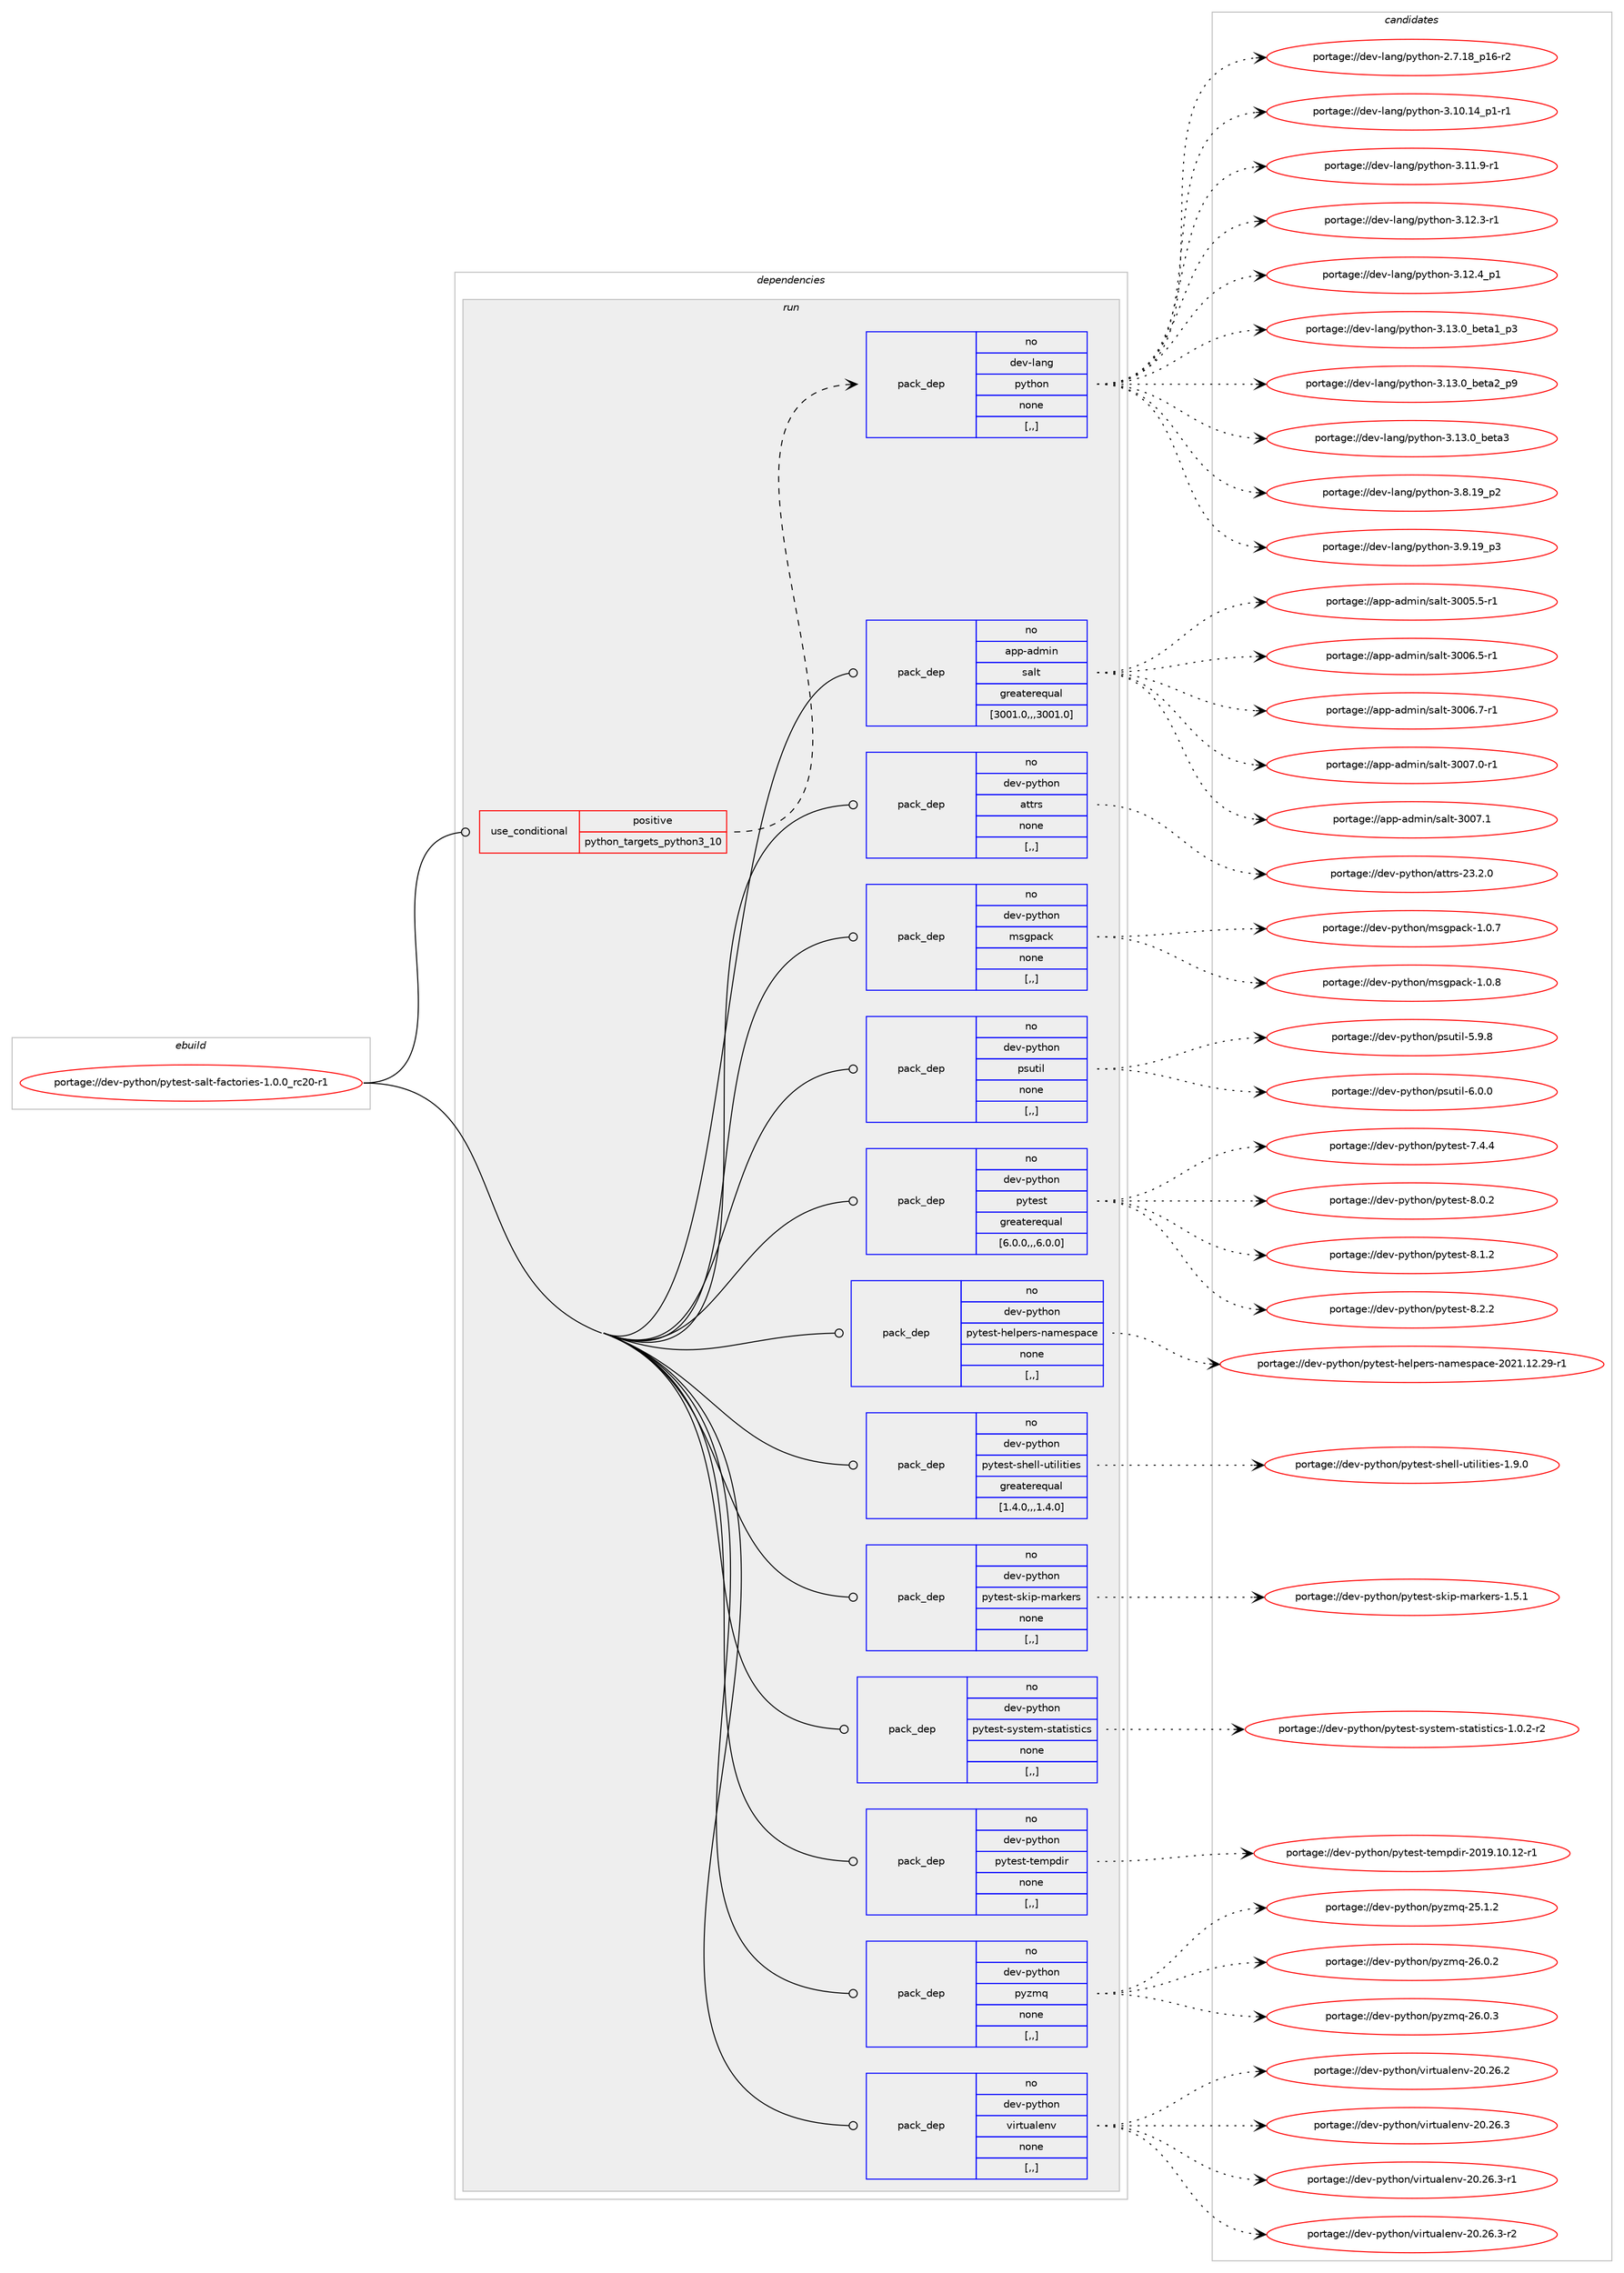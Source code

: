 digraph prolog {

# *************
# Graph options
# *************

newrank=true;
concentrate=true;
compound=true;
graph [rankdir=LR,fontname=Helvetica,fontsize=10,ranksep=1.5];#, ranksep=2.5, nodesep=0.2];
edge  [arrowhead=vee];
node  [fontname=Helvetica,fontsize=10];

# **********
# The ebuild
# **********

subgraph cluster_leftcol {
color=gray;
rank=same;
label=<<i>ebuild</i>>;
id [label="portage://dev-python/pytest-salt-factories-1.0.0_rc20-r1", color=red, width=4, href="../dev-python/pytest-salt-factories-1.0.0_rc20-r1.svg"];
}

# ****************
# The dependencies
# ****************

subgraph cluster_midcol {
color=gray;
label=<<i>dependencies</i>>;
subgraph cluster_compile {
fillcolor="#eeeeee";
style=filled;
label=<<i>compile</i>>;
}
subgraph cluster_compileandrun {
fillcolor="#eeeeee";
style=filled;
label=<<i>compile and run</i>>;
}
subgraph cluster_run {
fillcolor="#eeeeee";
style=filled;
label=<<i>run</i>>;
subgraph cond36830 {
dependency155381 [label=<<TABLE BORDER="0" CELLBORDER="1" CELLSPACING="0" CELLPADDING="4"><TR><TD ROWSPAN="3" CELLPADDING="10">use_conditional</TD></TR><TR><TD>positive</TD></TR><TR><TD>python_targets_python3_10</TD></TR></TABLE>>, shape=none, color=red];
subgraph pack117316 {
dependency155382 [label=<<TABLE BORDER="0" CELLBORDER="1" CELLSPACING="0" CELLPADDING="4" WIDTH="220"><TR><TD ROWSPAN="6" CELLPADDING="30">pack_dep</TD></TR><TR><TD WIDTH="110">no</TD></TR><TR><TD>dev-lang</TD></TR><TR><TD>python</TD></TR><TR><TD>none</TD></TR><TR><TD>[,,]</TD></TR></TABLE>>, shape=none, color=blue];
}
dependency155381:e -> dependency155382:w [weight=20,style="dashed",arrowhead="vee"];
}
id:e -> dependency155381:w [weight=20,style="solid",arrowhead="odot"];
subgraph pack117317 {
dependency155383 [label=<<TABLE BORDER="0" CELLBORDER="1" CELLSPACING="0" CELLPADDING="4" WIDTH="220"><TR><TD ROWSPAN="6" CELLPADDING="30">pack_dep</TD></TR><TR><TD WIDTH="110">no</TD></TR><TR><TD>app-admin</TD></TR><TR><TD>salt</TD></TR><TR><TD>greaterequal</TD></TR><TR><TD>[3001.0,,,3001.0]</TD></TR></TABLE>>, shape=none, color=blue];
}
id:e -> dependency155383:w [weight=20,style="solid",arrowhead="odot"];
subgraph pack117318 {
dependency155384 [label=<<TABLE BORDER="0" CELLBORDER="1" CELLSPACING="0" CELLPADDING="4" WIDTH="220"><TR><TD ROWSPAN="6" CELLPADDING="30">pack_dep</TD></TR><TR><TD WIDTH="110">no</TD></TR><TR><TD>dev-python</TD></TR><TR><TD>attrs</TD></TR><TR><TD>none</TD></TR><TR><TD>[,,]</TD></TR></TABLE>>, shape=none, color=blue];
}
id:e -> dependency155384:w [weight=20,style="solid",arrowhead="odot"];
subgraph pack117319 {
dependency155385 [label=<<TABLE BORDER="0" CELLBORDER="1" CELLSPACING="0" CELLPADDING="4" WIDTH="220"><TR><TD ROWSPAN="6" CELLPADDING="30">pack_dep</TD></TR><TR><TD WIDTH="110">no</TD></TR><TR><TD>dev-python</TD></TR><TR><TD>msgpack</TD></TR><TR><TD>none</TD></TR><TR><TD>[,,]</TD></TR></TABLE>>, shape=none, color=blue];
}
id:e -> dependency155385:w [weight=20,style="solid",arrowhead="odot"];
subgraph pack117320 {
dependency155386 [label=<<TABLE BORDER="0" CELLBORDER="1" CELLSPACING="0" CELLPADDING="4" WIDTH="220"><TR><TD ROWSPAN="6" CELLPADDING="30">pack_dep</TD></TR><TR><TD WIDTH="110">no</TD></TR><TR><TD>dev-python</TD></TR><TR><TD>psutil</TD></TR><TR><TD>none</TD></TR><TR><TD>[,,]</TD></TR></TABLE>>, shape=none, color=blue];
}
id:e -> dependency155386:w [weight=20,style="solid",arrowhead="odot"];
subgraph pack117321 {
dependency155387 [label=<<TABLE BORDER="0" CELLBORDER="1" CELLSPACING="0" CELLPADDING="4" WIDTH="220"><TR><TD ROWSPAN="6" CELLPADDING="30">pack_dep</TD></TR><TR><TD WIDTH="110">no</TD></TR><TR><TD>dev-python</TD></TR><TR><TD>pytest</TD></TR><TR><TD>greaterequal</TD></TR><TR><TD>[6.0.0,,,6.0.0]</TD></TR></TABLE>>, shape=none, color=blue];
}
id:e -> dependency155387:w [weight=20,style="solid",arrowhead="odot"];
subgraph pack117322 {
dependency155388 [label=<<TABLE BORDER="0" CELLBORDER="1" CELLSPACING="0" CELLPADDING="4" WIDTH="220"><TR><TD ROWSPAN="6" CELLPADDING="30">pack_dep</TD></TR><TR><TD WIDTH="110">no</TD></TR><TR><TD>dev-python</TD></TR><TR><TD>pytest-helpers-namespace</TD></TR><TR><TD>none</TD></TR><TR><TD>[,,]</TD></TR></TABLE>>, shape=none, color=blue];
}
id:e -> dependency155388:w [weight=20,style="solid",arrowhead="odot"];
subgraph pack117323 {
dependency155389 [label=<<TABLE BORDER="0" CELLBORDER="1" CELLSPACING="0" CELLPADDING="4" WIDTH="220"><TR><TD ROWSPAN="6" CELLPADDING="30">pack_dep</TD></TR><TR><TD WIDTH="110">no</TD></TR><TR><TD>dev-python</TD></TR><TR><TD>pytest-shell-utilities</TD></TR><TR><TD>greaterequal</TD></TR><TR><TD>[1.4.0,,,1.4.0]</TD></TR></TABLE>>, shape=none, color=blue];
}
id:e -> dependency155389:w [weight=20,style="solid",arrowhead="odot"];
subgraph pack117324 {
dependency155390 [label=<<TABLE BORDER="0" CELLBORDER="1" CELLSPACING="0" CELLPADDING="4" WIDTH="220"><TR><TD ROWSPAN="6" CELLPADDING="30">pack_dep</TD></TR><TR><TD WIDTH="110">no</TD></TR><TR><TD>dev-python</TD></TR><TR><TD>pytest-skip-markers</TD></TR><TR><TD>none</TD></TR><TR><TD>[,,]</TD></TR></TABLE>>, shape=none, color=blue];
}
id:e -> dependency155390:w [weight=20,style="solid",arrowhead="odot"];
subgraph pack117325 {
dependency155391 [label=<<TABLE BORDER="0" CELLBORDER="1" CELLSPACING="0" CELLPADDING="4" WIDTH="220"><TR><TD ROWSPAN="6" CELLPADDING="30">pack_dep</TD></TR><TR><TD WIDTH="110">no</TD></TR><TR><TD>dev-python</TD></TR><TR><TD>pytest-system-statistics</TD></TR><TR><TD>none</TD></TR><TR><TD>[,,]</TD></TR></TABLE>>, shape=none, color=blue];
}
id:e -> dependency155391:w [weight=20,style="solid",arrowhead="odot"];
subgraph pack117326 {
dependency155392 [label=<<TABLE BORDER="0" CELLBORDER="1" CELLSPACING="0" CELLPADDING="4" WIDTH="220"><TR><TD ROWSPAN="6" CELLPADDING="30">pack_dep</TD></TR><TR><TD WIDTH="110">no</TD></TR><TR><TD>dev-python</TD></TR><TR><TD>pytest-tempdir</TD></TR><TR><TD>none</TD></TR><TR><TD>[,,]</TD></TR></TABLE>>, shape=none, color=blue];
}
id:e -> dependency155392:w [weight=20,style="solid",arrowhead="odot"];
subgraph pack117327 {
dependency155393 [label=<<TABLE BORDER="0" CELLBORDER="1" CELLSPACING="0" CELLPADDING="4" WIDTH="220"><TR><TD ROWSPAN="6" CELLPADDING="30">pack_dep</TD></TR><TR><TD WIDTH="110">no</TD></TR><TR><TD>dev-python</TD></TR><TR><TD>pyzmq</TD></TR><TR><TD>none</TD></TR><TR><TD>[,,]</TD></TR></TABLE>>, shape=none, color=blue];
}
id:e -> dependency155393:w [weight=20,style="solid",arrowhead="odot"];
subgraph pack117328 {
dependency155394 [label=<<TABLE BORDER="0" CELLBORDER="1" CELLSPACING="0" CELLPADDING="4" WIDTH="220"><TR><TD ROWSPAN="6" CELLPADDING="30">pack_dep</TD></TR><TR><TD WIDTH="110">no</TD></TR><TR><TD>dev-python</TD></TR><TR><TD>virtualenv</TD></TR><TR><TD>none</TD></TR><TR><TD>[,,]</TD></TR></TABLE>>, shape=none, color=blue];
}
id:e -> dependency155394:w [weight=20,style="solid",arrowhead="odot"];
}
}

# **************
# The candidates
# **************

subgraph cluster_choices {
rank=same;
color=gray;
label=<<i>candidates</i>>;

subgraph choice117316 {
color=black;
nodesep=1;
choice100101118451089711010347112121116104111110455046554649569511249544511450 [label="portage://dev-lang/python-2.7.18_p16-r2", color=red, width=4,href="../dev-lang/python-2.7.18_p16-r2.svg"];
choice100101118451089711010347112121116104111110455146494846495295112494511449 [label="portage://dev-lang/python-3.10.14_p1-r1", color=red, width=4,href="../dev-lang/python-3.10.14_p1-r1.svg"];
choice100101118451089711010347112121116104111110455146494946574511449 [label="portage://dev-lang/python-3.11.9-r1", color=red, width=4,href="../dev-lang/python-3.11.9-r1.svg"];
choice100101118451089711010347112121116104111110455146495046514511449 [label="portage://dev-lang/python-3.12.3-r1", color=red, width=4,href="../dev-lang/python-3.12.3-r1.svg"];
choice100101118451089711010347112121116104111110455146495046529511249 [label="portage://dev-lang/python-3.12.4_p1", color=red, width=4,href="../dev-lang/python-3.12.4_p1.svg"];
choice10010111845108971101034711212111610411111045514649514648959810111697499511251 [label="portage://dev-lang/python-3.13.0_beta1_p3", color=red, width=4,href="../dev-lang/python-3.13.0_beta1_p3.svg"];
choice10010111845108971101034711212111610411111045514649514648959810111697509511257 [label="portage://dev-lang/python-3.13.0_beta2_p9", color=red, width=4,href="../dev-lang/python-3.13.0_beta2_p9.svg"];
choice1001011184510897110103471121211161041111104551464951464895981011169751 [label="portage://dev-lang/python-3.13.0_beta3", color=red, width=4,href="../dev-lang/python-3.13.0_beta3.svg"];
choice100101118451089711010347112121116104111110455146564649579511250 [label="portage://dev-lang/python-3.8.19_p2", color=red, width=4,href="../dev-lang/python-3.8.19_p2.svg"];
choice100101118451089711010347112121116104111110455146574649579511251 [label="portage://dev-lang/python-3.9.19_p3", color=red, width=4,href="../dev-lang/python-3.9.19_p3.svg"];
dependency155382:e -> choice100101118451089711010347112121116104111110455046554649569511249544511450:w [style=dotted,weight="100"];
dependency155382:e -> choice100101118451089711010347112121116104111110455146494846495295112494511449:w [style=dotted,weight="100"];
dependency155382:e -> choice100101118451089711010347112121116104111110455146494946574511449:w [style=dotted,weight="100"];
dependency155382:e -> choice100101118451089711010347112121116104111110455146495046514511449:w [style=dotted,weight="100"];
dependency155382:e -> choice100101118451089711010347112121116104111110455146495046529511249:w [style=dotted,weight="100"];
dependency155382:e -> choice10010111845108971101034711212111610411111045514649514648959810111697499511251:w [style=dotted,weight="100"];
dependency155382:e -> choice10010111845108971101034711212111610411111045514649514648959810111697509511257:w [style=dotted,weight="100"];
dependency155382:e -> choice1001011184510897110103471121211161041111104551464951464895981011169751:w [style=dotted,weight="100"];
dependency155382:e -> choice100101118451089711010347112121116104111110455146564649579511250:w [style=dotted,weight="100"];
dependency155382:e -> choice100101118451089711010347112121116104111110455146574649579511251:w [style=dotted,weight="100"];
}
subgraph choice117317 {
color=black;
nodesep=1;
choice9711211245971001091051104711597108116455148485346534511449 [label="portage://app-admin/salt-3005.5-r1", color=red, width=4,href="../app-admin/salt-3005.5-r1.svg"];
choice9711211245971001091051104711597108116455148485446534511449 [label="portage://app-admin/salt-3006.5-r1", color=red, width=4,href="../app-admin/salt-3006.5-r1.svg"];
choice9711211245971001091051104711597108116455148485446554511449 [label="portage://app-admin/salt-3006.7-r1", color=red, width=4,href="../app-admin/salt-3006.7-r1.svg"];
choice9711211245971001091051104711597108116455148485546484511449 [label="portage://app-admin/salt-3007.0-r1", color=red, width=4,href="../app-admin/salt-3007.0-r1.svg"];
choice971121124597100109105110471159710811645514848554649 [label="portage://app-admin/salt-3007.1", color=red, width=4,href="../app-admin/salt-3007.1.svg"];
dependency155383:e -> choice9711211245971001091051104711597108116455148485346534511449:w [style=dotted,weight="100"];
dependency155383:e -> choice9711211245971001091051104711597108116455148485446534511449:w [style=dotted,weight="100"];
dependency155383:e -> choice9711211245971001091051104711597108116455148485446554511449:w [style=dotted,weight="100"];
dependency155383:e -> choice9711211245971001091051104711597108116455148485546484511449:w [style=dotted,weight="100"];
dependency155383:e -> choice971121124597100109105110471159710811645514848554649:w [style=dotted,weight="100"];
}
subgraph choice117318 {
color=black;
nodesep=1;
choice10010111845112121116104111110479711611611411545505146504648 [label="portage://dev-python/attrs-23.2.0", color=red, width=4,href="../dev-python/attrs-23.2.0.svg"];
dependency155384:e -> choice10010111845112121116104111110479711611611411545505146504648:w [style=dotted,weight="100"];
}
subgraph choice117319 {
color=black;
nodesep=1;
choice10010111845112121116104111110471091151031129799107454946484655 [label="portage://dev-python/msgpack-1.0.7", color=red, width=4,href="../dev-python/msgpack-1.0.7.svg"];
choice10010111845112121116104111110471091151031129799107454946484656 [label="portage://dev-python/msgpack-1.0.8", color=red, width=4,href="../dev-python/msgpack-1.0.8.svg"];
dependency155385:e -> choice10010111845112121116104111110471091151031129799107454946484655:w [style=dotted,weight="100"];
dependency155385:e -> choice10010111845112121116104111110471091151031129799107454946484656:w [style=dotted,weight="100"];
}
subgraph choice117320 {
color=black;
nodesep=1;
choice1001011184511212111610411111047112115117116105108455346574656 [label="portage://dev-python/psutil-5.9.8", color=red, width=4,href="../dev-python/psutil-5.9.8.svg"];
choice1001011184511212111610411111047112115117116105108455446484648 [label="portage://dev-python/psutil-6.0.0", color=red, width=4,href="../dev-python/psutil-6.0.0.svg"];
dependency155386:e -> choice1001011184511212111610411111047112115117116105108455346574656:w [style=dotted,weight="100"];
dependency155386:e -> choice1001011184511212111610411111047112115117116105108455446484648:w [style=dotted,weight="100"];
}
subgraph choice117321 {
color=black;
nodesep=1;
choice1001011184511212111610411111047112121116101115116455546524652 [label="portage://dev-python/pytest-7.4.4", color=red, width=4,href="../dev-python/pytest-7.4.4.svg"];
choice1001011184511212111610411111047112121116101115116455646484650 [label="portage://dev-python/pytest-8.0.2", color=red, width=4,href="../dev-python/pytest-8.0.2.svg"];
choice1001011184511212111610411111047112121116101115116455646494650 [label="portage://dev-python/pytest-8.1.2", color=red, width=4,href="../dev-python/pytest-8.1.2.svg"];
choice1001011184511212111610411111047112121116101115116455646504650 [label="portage://dev-python/pytest-8.2.2", color=red, width=4,href="../dev-python/pytest-8.2.2.svg"];
dependency155387:e -> choice1001011184511212111610411111047112121116101115116455546524652:w [style=dotted,weight="100"];
dependency155387:e -> choice1001011184511212111610411111047112121116101115116455646484650:w [style=dotted,weight="100"];
dependency155387:e -> choice1001011184511212111610411111047112121116101115116455646494650:w [style=dotted,weight="100"];
dependency155387:e -> choice1001011184511212111610411111047112121116101115116455646504650:w [style=dotted,weight="100"];
}
subgraph choice117322 {
color=black;
nodesep=1;
choice1001011184511212111610411111047112121116101115116451041011081121011141154511097109101115112979910145504850494649504650574511449 [label="portage://dev-python/pytest-helpers-namespace-2021.12.29-r1", color=red, width=4,href="../dev-python/pytest-helpers-namespace-2021.12.29-r1.svg"];
dependency155388:e -> choice1001011184511212111610411111047112121116101115116451041011081121011141154511097109101115112979910145504850494649504650574511449:w [style=dotted,weight="100"];
}
subgraph choice117323 {
color=black;
nodesep=1;
choice10010111845112121116104111110471121211161011151164511510410110810845117116105108105116105101115454946574648 [label="portage://dev-python/pytest-shell-utilities-1.9.0", color=red, width=4,href="../dev-python/pytest-shell-utilities-1.9.0.svg"];
dependency155389:e -> choice10010111845112121116104111110471121211161011151164511510410110810845117116105108105116105101115454946574648:w [style=dotted,weight="100"];
}
subgraph choice117324 {
color=black;
nodesep=1;
choice1001011184511212111610411111047112121116101115116451151071051124510997114107101114115454946534649 [label="portage://dev-python/pytest-skip-markers-1.5.1", color=red, width=4,href="../dev-python/pytest-skip-markers-1.5.1.svg"];
dependency155390:e -> choice1001011184511212111610411111047112121116101115116451151071051124510997114107101114115454946534649:w [style=dotted,weight="100"];
}
subgraph choice117325 {
color=black;
nodesep=1;
choice1001011184511212111610411111047112121116101115116451151211151161011094511511697116105115116105991154549464846504511450 [label="portage://dev-python/pytest-system-statistics-1.0.2-r2", color=red, width=4,href="../dev-python/pytest-system-statistics-1.0.2-r2.svg"];
dependency155391:e -> choice1001011184511212111610411111047112121116101115116451151211151161011094511511697116105115116105991154549464846504511450:w [style=dotted,weight="100"];
}
subgraph choice117326 {
color=black;
nodesep=1;
choice10010111845112121116104111110471121211161011151164511610110911210010511445504849574649484649504511449 [label="portage://dev-python/pytest-tempdir-2019.10.12-r1", color=red, width=4,href="../dev-python/pytest-tempdir-2019.10.12-r1.svg"];
dependency155392:e -> choice10010111845112121116104111110471121211161011151164511610110911210010511445504849574649484649504511449:w [style=dotted,weight="100"];
}
subgraph choice117327 {
color=black;
nodesep=1;
choice100101118451121211161041111104711212112210911345505346494650 [label="portage://dev-python/pyzmq-25.1.2", color=red, width=4,href="../dev-python/pyzmq-25.1.2.svg"];
choice100101118451121211161041111104711212112210911345505446484650 [label="portage://dev-python/pyzmq-26.0.2", color=red, width=4,href="../dev-python/pyzmq-26.0.2.svg"];
choice100101118451121211161041111104711212112210911345505446484651 [label="portage://dev-python/pyzmq-26.0.3", color=red, width=4,href="../dev-python/pyzmq-26.0.3.svg"];
dependency155393:e -> choice100101118451121211161041111104711212112210911345505346494650:w [style=dotted,weight="100"];
dependency155393:e -> choice100101118451121211161041111104711212112210911345505446484650:w [style=dotted,weight="100"];
dependency155393:e -> choice100101118451121211161041111104711212112210911345505446484651:w [style=dotted,weight="100"];
}
subgraph choice117328 {
color=black;
nodesep=1;
choice1001011184511212111610411111047118105114116117971081011101184550484650544650 [label="portage://dev-python/virtualenv-20.26.2", color=red, width=4,href="../dev-python/virtualenv-20.26.2.svg"];
choice1001011184511212111610411111047118105114116117971081011101184550484650544651 [label="portage://dev-python/virtualenv-20.26.3", color=red, width=4,href="../dev-python/virtualenv-20.26.3.svg"];
choice10010111845112121116104111110471181051141161179710810111011845504846505446514511449 [label="portage://dev-python/virtualenv-20.26.3-r1", color=red, width=4,href="../dev-python/virtualenv-20.26.3-r1.svg"];
choice10010111845112121116104111110471181051141161179710810111011845504846505446514511450 [label="portage://dev-python/virtualenv-20.26.3-r2", color=red, width=4,href="../dev-python/virtualenv-20.26.3-r2.svg"];
dependency155394:e -> choice1001011184511212111610411111047118105114116117971081011101184550484650544650:w [style=dotted,weight="100"];
dependency155394:e -> choice1001011184511212111610411111047118105114116117971081011101184550484650544651:w [style=dotted,weight="100"];
dependency155394:e -> choice10010111845112121116104111110471181051141161179710810111011845504846505446514511449:w [style=dotted,weight="100"];
dependency155394:e -> choice10010111845112121116104111110471181051141161179710810111011845504846505446514511450:w [style=dotted,weight="100"];
}
}

}
